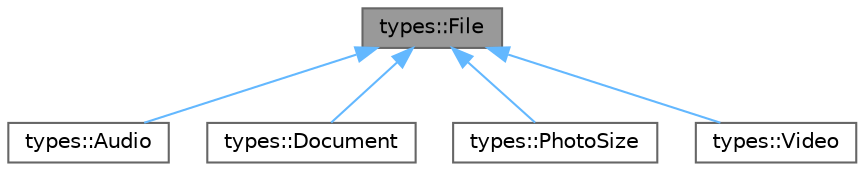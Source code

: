 digraph "types::File"
{
 // LATEX_PDF_SIZE
  bgcolor="transparent";
  edge [fontname=Helvetica,fontsize=10,labelfontname=Helvetica,labelfontsize=10];
  node [fontname=Helvetica,fontsize=10,shape=box,height=0.2,width=0.4];
  Node1 [id="Node000001",label="types::File",height=0.2,width=0.4,color="gray40", fillcolor="grey60", style="filled", fontcolor="black",tooltip="Struct contains telegram file info."];
  Node1 -> Node2 [id="edge1_Node000001_Node000002",dir="back",color="steelblue1",style="solid",tooltip=" "];
  Node2 [id="Node000002",label="types::Audio",height=0.2,width=0.4,color="gray40", fillcolor="white", style="filled",URL="$structtypes_1_1Audio.html",tooltip="Struct represents telegram audio object."];
  Node1 -> Node3 [id="edge2_Node000001_Node000003",dir="back",color="steelblue1",style="solid",tooltip=" "];
  Node3 [id="Node000003",label="types::Document",height=0.2,width=0.4,color="gray40", fillcolor="white", style="filled",URL="$structtypes_1_1Document.html",tooltip="Struct represents telegram document object."];
  Node1 -> Node4 [id="edge3_Node000001_Node000004",dir="back",color="steelblue1",style="solid",tooltip=" "];
  Node4 [id="Node000004",label="types::PhotoSize",height=0.2,width=0.4,color="gray40", fillcolor="white", style="filled",URL="$structtypes_1_1PhotoSize.html",tooltip="Struct represents telegram photo object."];
  Node1 -> Node5 [id="edge4_Node000001_Node000005",dir="back",color="steelblue1",style="solid",tooltip=" "];
  Node5 [id="Node000005",label="types::Video",height=0.2,width=0.4,color="gray40", fillcolor="white", style="filled",URL="$structtypes_1_1Video.html",tooltip="Struct represents telegram video object."];
}
